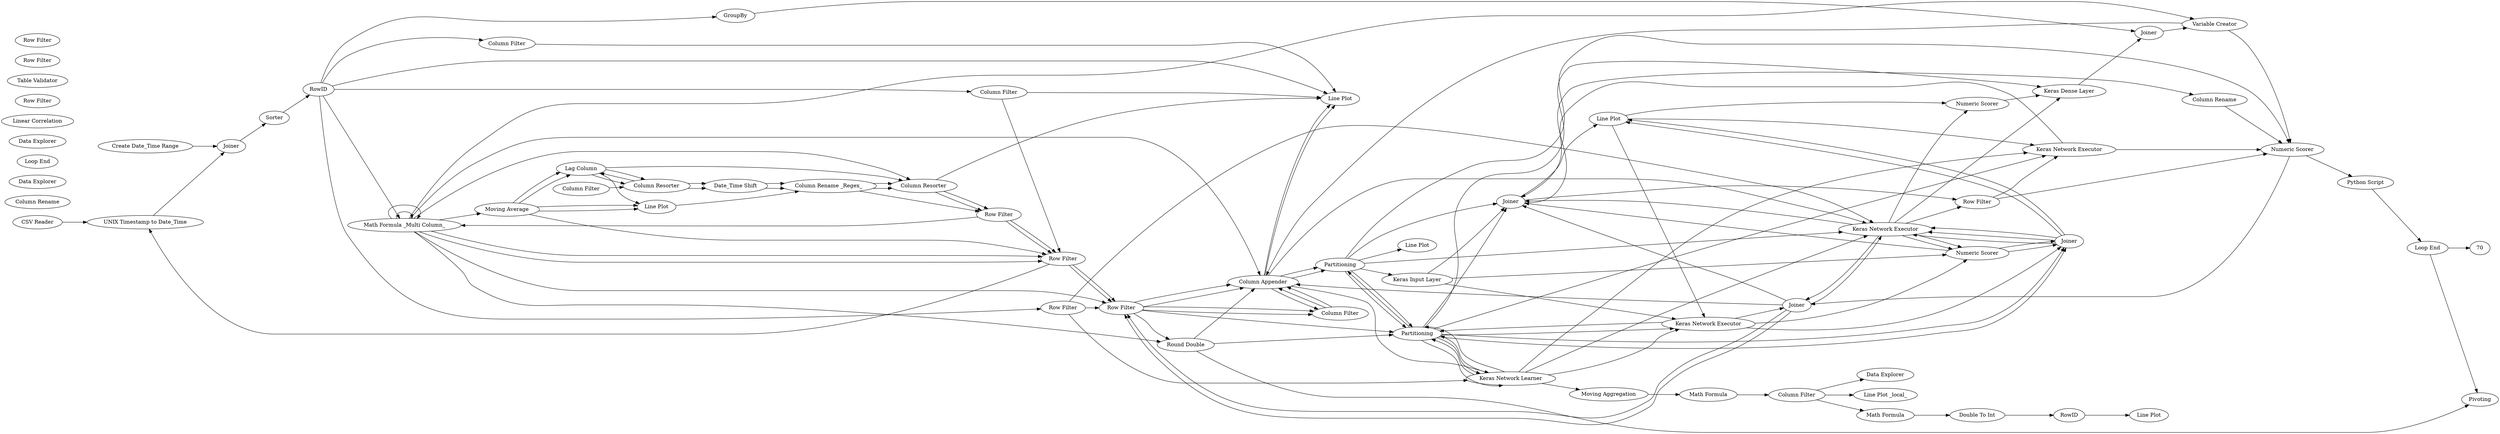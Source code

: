 digraph {
	3 [label="CSV Reader"]
	6 [label="Column Filter"]
	8 [label="Column Filter"]
	11 [label="Lag Column"]
	12 [label="Column Resorter"]
	13 [label="Date_Time Shift"]
	15 [label="Line Plot"]
	16 [label="Moving Average"]
	17 [label="Line Plot"]
	18 [label="Column Rename _Regex_"]
	19 [label="Column Resorter"]
	20 [label="Row Filter"]
	21 [label="Column Rename"]
	22 [label="Math Formula _Multi Column_"]
	23 [label="Row Filter"]
	24 [label="Data Explorer"]
	25 [label="Row Filter"]
	26 [label="Column Appender"]
	27 [label="Column Filter"]
	28 [label="Line Plot"]
	29 [label="Row Filter"]
	30 [label=Transpose]
	31 [label="Column Filter"]
	32 [label="Column Rename _Regex_"]
	4 [label="Data Explorer"]
	10 [label="Linear Correlation"]
	11 [label="Lag Column"]
	12 [label="Column List Loop Start"]
	14 [label="Column Filter"]
	16 [label="Loop End _Column Append_"]
	17 [label="Rule Engine Variable"]
	18 [label="String Manipulation _Variable_"]
	19 [label="Math Formula"]
	20 [label="String Manipulation _Variable_"]
	21 [label="Column Filter"]
	22 [label="String Manipulation _Variable_"]
	23 [label="Column Filter"]
	25 [label="Data Explorer"]
	26 [label="Linear Correlation"]
	23 [label="Window Loop Start"]
	25 [label=GroupBy]
	29 [label="Loop End"]
	30 [label=Joiner]
	31 [label=GroupBy]
	32 [label=Joiner]
	33 [label="Math Formula _Multi Column_"]
	34 [label="Column Filter"]
	35 [label="Math Formula _Multi Column_"]
	36 [label="Rule Engine"]
	37 [label="Math Formula _Multi Column_"]
	39 [label=Joiner]
	40 [label=GroupBy]
	41 [label="Column Rename"]
	42 [label="Duplicate Row Filter"]
	43 [label="Line Plot"]
	45 [label="Line Plot"]
	46 [label="Line Plot"]
	47 [label="Row Filter"]
	48 [label=GroupBy]
	49 [label=Joiner]
	60 [label="Table Validator"]
	61 [label="End IF"]
	67 [label="Row Filter"]
	25 [label=Joiner]
	26 [label="Row Filter"]
	27 [label="Scatter Plot"]
	30 [label=Partitioning]
	33 [label="Keras Input Layer"]
	34 [label="Keras Convolution 1D Layer"]
	35 [label="Keras Convolution 1D Layer"]
	36 [label="Keras Convolution 1D Layer"]
	37 [label="Keras Dense Layer"]
	38 [label="Keras Dense Layer"]
	39 [label="Keras Dense Layer"]
	40 [label="Keras Flatten Layer"]
	41 [label="Keras Flatten Layer"]
	42 [label="Keras Input Layer"]
	43 [label="Keras Convolution 1D Layer"]
	44 [label="Keras Convolution 1D Layer"]
	45 [label="Keras Convolution 1D Layer"]
	46 [label="Keras Concatenate Layer"]
	38 [label="Numeric Scorer"]
	40 [label="Keras Network Executor"]
	41 [label=Joiner]
	42 [label="Row Filter"]
	43 [label="Chunk Loop Start"]
	46 [label=Joiner]
	50 [label="Column Rename"]
	53 [label="Python Script"]
	55 [label="Loop End"]
	2 [label="UNIX Timestamp to Date_Time"]
	56 [label="Create Date_Time Range"]
	57 [label=Joiner]
	58 [label=Sorter]
	59 [label=RowID]
	61 [label="Variable Creator"]
	32 [label="Keras Network Executor"]
	35 [label="Numeric Scorer"]
	36 [label=Joiner]
	37 [label="Line Plot"]
	42 [label="Row Filter"]
	66 [label="CSV Writer"]
	11 [label="Lag Column"]
	12 [label="Column Resorter"]
	13 [label="Date_Time Shift"]
	15 [label="Line Plot"]
	16 [label="Moving Average"]
	17 [label="Line Plot"]
	18 [label="Column Rename _Regex_"]
	19 [label="Column Resorter"]
	20 [label="Row Filter"]
	21 [label="Column Rename"]
	22 [label="Math Formula _Multi Column_"]
	23 [label="Row Filter"]
	24 [label="Data Explorer"]
	25 [label="Row Filter"]
	26 [label="Column Appender"]
	27 [label="Column Filter"]
	68 [label=Joiner]
	31 [label="Keras Network Learner"]
	32 [label=Partitioning]
	34 [label="Keras Network Executor"]
	35 [label="Numeric Scorer"]
	36 [label=Joiner]
	42 [label="Row Filter"]
	43 [label="Numeric Scorer"]
	44 [label="Row Filter"]
	45 [label="Keras Network Executor"]
	46 [label=Joiner]
	65 [label="Line Plot _local_"]
	66 [label=Pivoting]
	68 [label="Round Double"]
	69 [label="Row Filter"]
	72 [label="Moving Aggregation"]
	73 [label="Math Formula"]
	74 [label="Column Filter"]
	75 [label="Line Plot"]
	76 [label=RowID]
	77 [label="Math Formula"]
	78 [label="Double To Int"]
	80 [label="Data Explorer"]
	26 -> 31
	30 -> 28
	31 -> 32
	32 -> 30
	11 -> 12
	12 -> 13
	13 -> 18
	16 -> 17
	16 -> 11
	18 -> 19
	19 -> 20
	20 -> 23
	22 -> 22
	22 -> 26
	22 -> 23
	23 -> 25
	25 -> 27
	25 -> 26
	26 -> 15
	27 -> 26
	11 -> 19
	11 -> 17
	12 -> 11
	14 -> 12
	16 -> 23
	17 -> 18
	18 -> 20
	19 -> 15
	20 -> 22
	22 -> 16
	22 -> 19
	41 -> 25
	41 -> 26
	23 -> 2
	25 -> 32
	26 -> 30
	26 -> 40
	30 -> 43
	30 -> 33
	31 -> 32
	32 -> 39
	33 -> 35
	33 -> 46
	34 -> 41
	35 -> 36
	36 -> 37
	37 -> 34
	37 -> 45
	39 -> 49
	40 -> 39
	47 -> 40
	47 -> 31
	47 -> 25
	48 -> 49
	49 -> 61
	59 -> 48
	59 -> 47
	59 -> 15
	61 -> 26
	22 -> 61
	26 -> 27
	33 -> 34
	34 -> 35
	35 -> 36
	36 -> 40
	37 -> 38
	38 -> 39
	40 -> 46
	41 -> 46
	40 -> 44
	43 -> 41
	44 -> 45
	45 -> 43
	46 -> 37
	40 -> 41
	41 -> 40
	40 -> 38
	46 -> 50
	2 -> 57
	56 -> 57
	57 -> 58
	58 -> 59
	32 -> 36
	36 -> 37
	36 -> 40
	40 -> 35
	11 -> 12
	12 -> 13
	13 -> 18
	16 -> 17
	16 -> 11
	18 -> 19
	19 -> 20
	20 -> 23
	22 -> 22
	22 -> 23
	23 -> 25
	25 -> 27
	25 -> 26
	26 -> 15
	27 -> 26
	31 -> 45
	31 -> 34
	32 -> 34
	32 -> 36
	32 -> 45
	32 -> 46
	32 -> 31
	32 -> 31
	34 -> 36
	36 -> 40
	40 -> 35
	44 -> 43
	45 -> 46
	46 -> 44
	77 -> 78
	78 -> 76
	68 -> 32
	68 -> 66
	31 -> 72
	72 -> 73
	73 -> 74
	74 -> 65
	74 -> 77
	74 -> 80
	76 -> 75
	3 -> 2
	6 -> 15
	6 -> 23
	8 -> 15
	22 -> 25
	41 -> 25
	25 -> 68
	26 -> 30
	30 -> 32
	30 -> 32
	30 -> 46
	30 -> 40
	34 -> 32
	43 -> 53
	50 -> 43
	53 -> 55
	55 -> 70
	55 -> 66
	59 -> 22
	59 -> 8
	59 -> 6
	61 -> 43
	35 -> 46
	22 -> 68
	68 -> 26
	31 -> 40
	31 -> 32
	rankdir=LR
}
